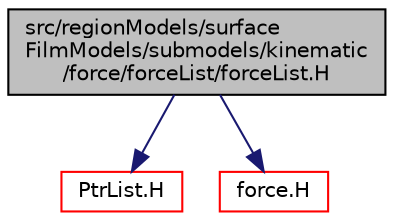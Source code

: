 digraph "src/regionModels/surfaceFilmModels/submodels/kinematic/force/forceList/forceList.H"
{
  bgcolor="transparent";
  edge [fontname="Helvetica",fontsize="10",labelfontname="Helvetica",labelfontsize="10"];
  node [fontname="Helvetica",fontsize="10",shape=record];
  Node1 [label="src/regionModels/surface\lFilmModels/submodels/kinematic\l/force/forceList/forceList.H",height=0.2,width=0.4,color="black", fillcolor="grey75", style="filled", fontcolor="black"];
  Node1 -> Node2 [color="midnightblue",fontsize="10",style="solid",fontname="Helvetica"];
  Node2 [label="PtrList.H",height=0.2,width=0.4,color="red",URL="$a07782.html"];
  Node1 -> Node3 [color="midnightblue",fontsize="10",style="solid",fontname="Helvetica"];
  Node3 [label="force.H",height=0.2,width=0.4,color="red",URL="$a09667.html"];
}
